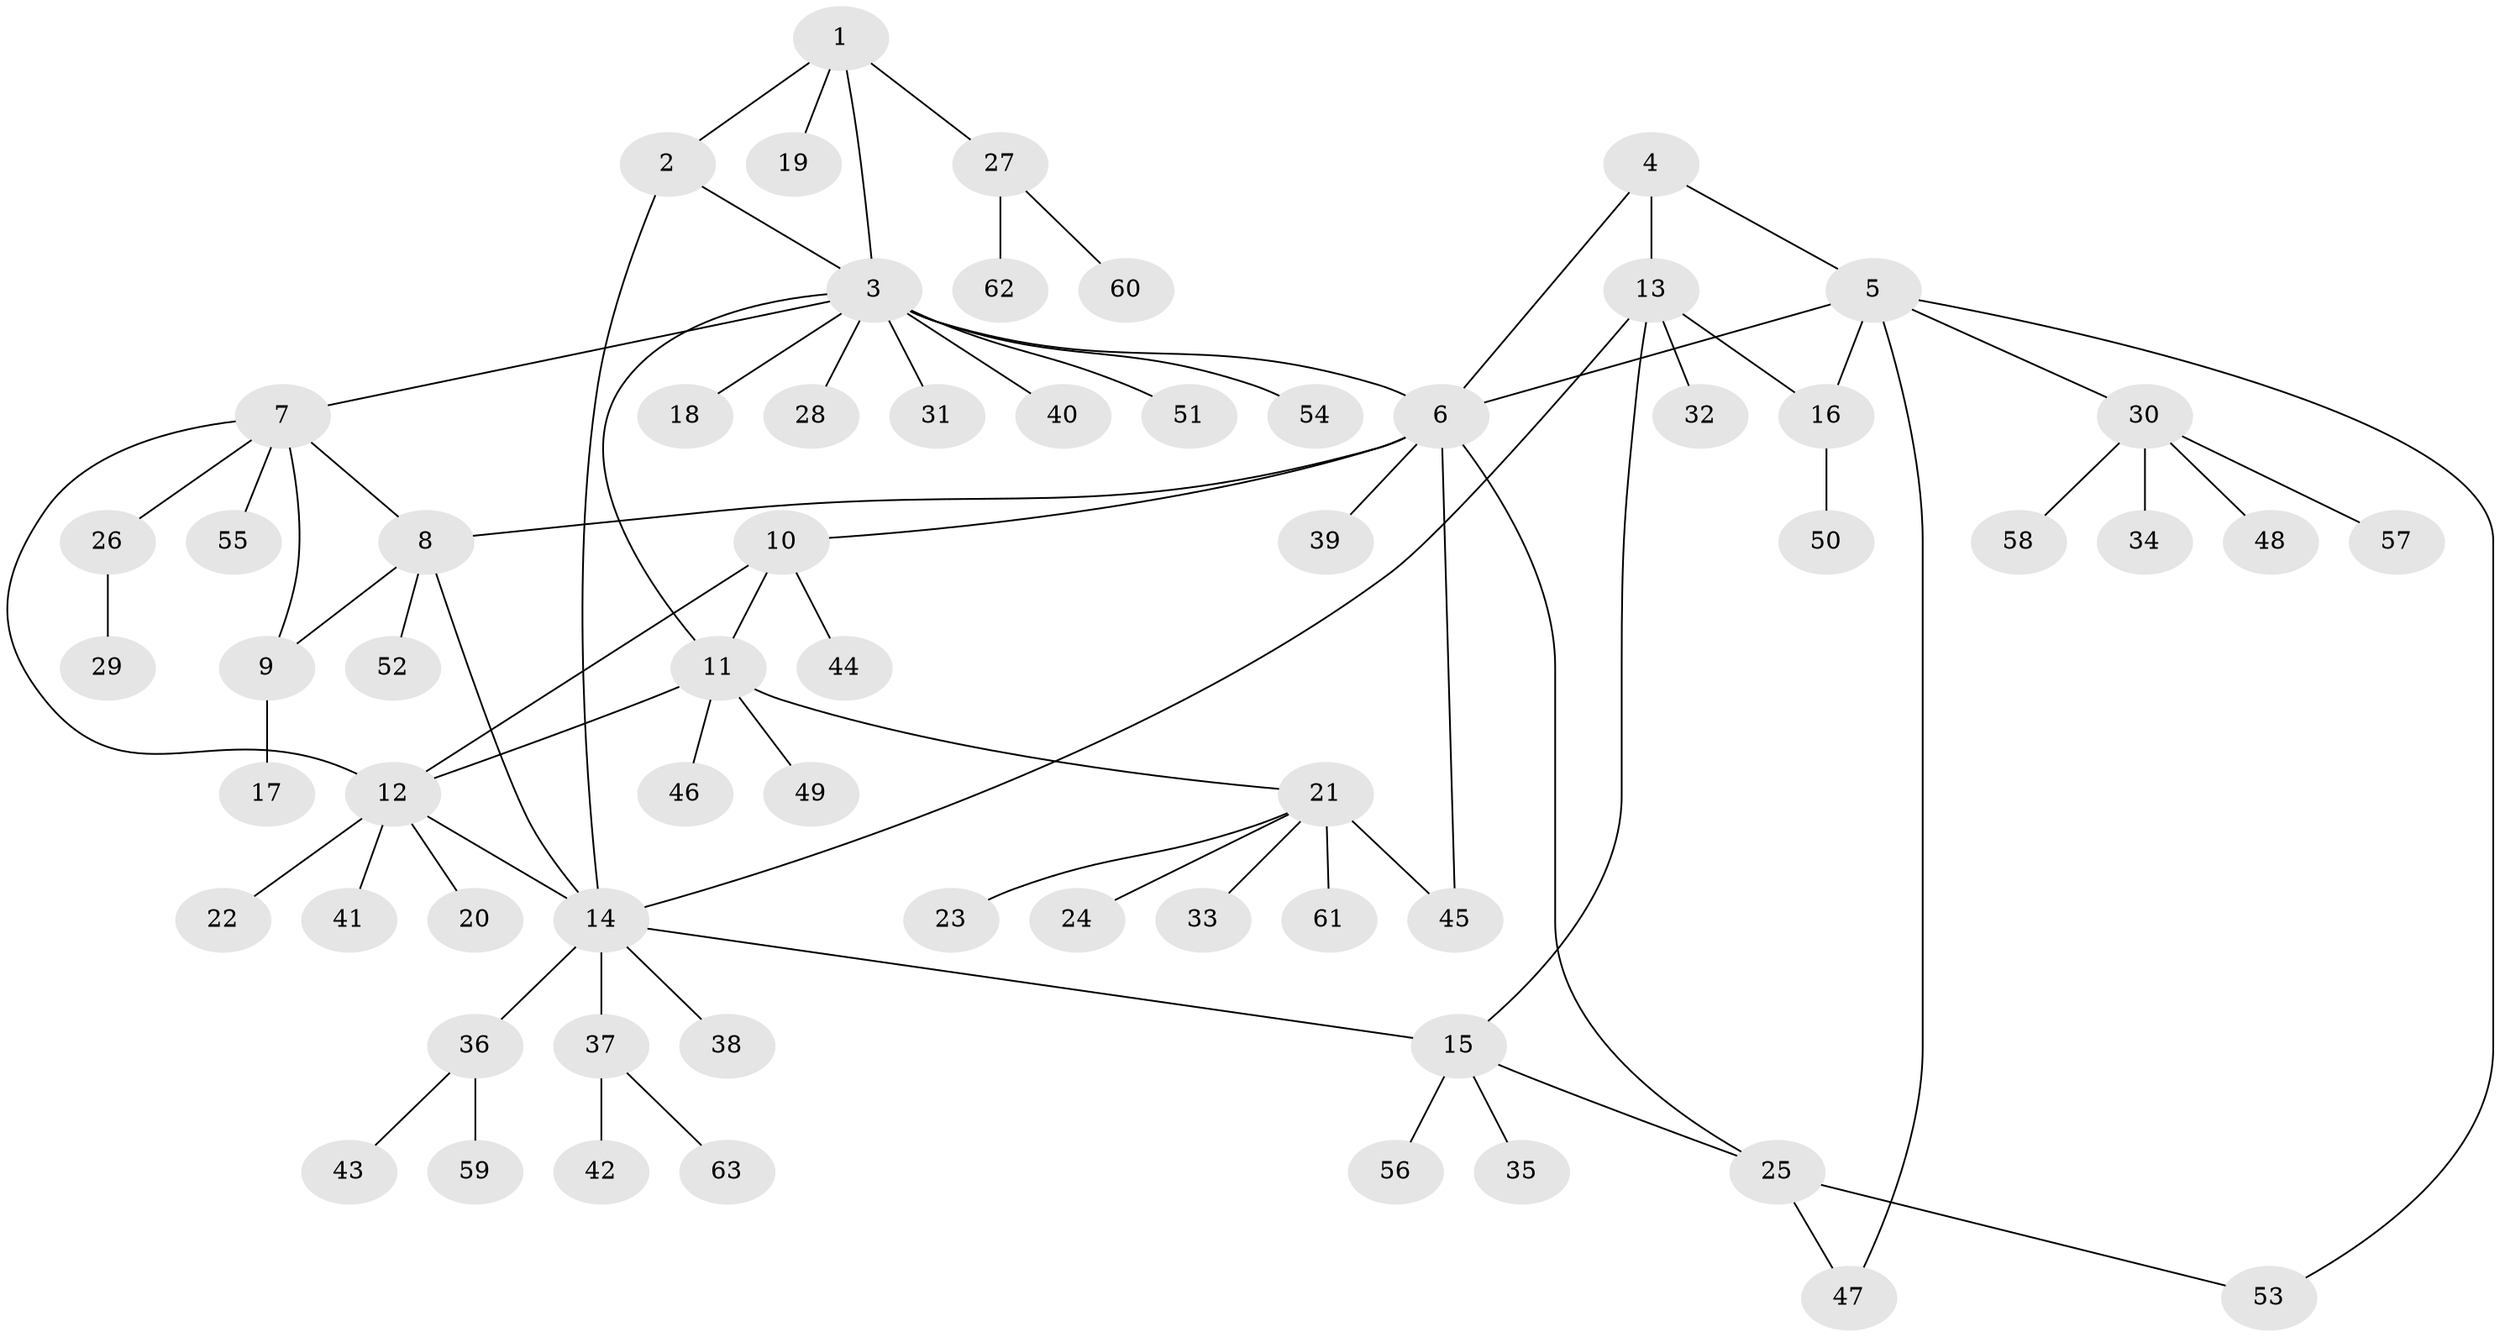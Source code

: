 // Generated by graph-tools (version 1.1) at 2025/02/03/09/25 03:02:33]
// undirected, 63 vertices, 78 edges
graph export_dot {
graph [start="1"]
  node [color=gray90,style=filled];
  1;
  2;
  3;
  4;
  5;
  6;
  7;
  8;
  9;
  10;
  11;
  12;
  13;
  14;
  15;
  16;
  17;
  18;
  19;
  20;
  21;
  22;
  23;
  24;
  25;
  26;
  27;
  28;
  29;
  30;
  31;
  32;
  33;
  34;
  35;
  36;
  37;
  38;
  39;
  40;
  41;
  42;
  43;
  44;
  45;
  46;
  47;
  48;
  49;
  50;
  51;
  52;
  53;
  54;
  55;
  56;
  57;
  58;
  59;
  60;
  61;
  62;
  63;
  1 -- 2;
  1 -- 3;
  1 -- 19;
  1 -- 27;
  2 -- 3;
  2 -- 14;
  3 -- 6;
  3 -- 7;
  3 -- 11;
  3 -- 18;
  3 -- 28;
  3 -- 31;
  3 -- 40;
  3 -- 51;
  3 -- 54;
  4 -- 5;
  4 -- 6;
  4 -- 13;
  5 -- 6;
  5 -- 16;
  5 -- 30;
  5 -- 47;
  5 -- 53;
  6 -- 8;
  6 -- 10;
  6 -- 25;
  6 -- 39;
  6 -- 45;
  7 -- 8;
  7 -- 9;
  7 -- 12;
  7 -- 26;
  7 -- 55;
  8 -- 9;
  8 -- 14;
  8 -- 52;
  9 -- 17;
  10 -- 11;
  10 -- 12;
  10 -- 44;
  11 -- 12;
  11 -- 21;
  11 -- 46;
  11 -- 49;
  12 -- 14;
  12 -- 20;
  12 -- 22;
  12 -- 41;
  13 -- 14;
  13 -- 15;
  13 -- 16;
  13 -- 32;
  14 -- 15;
  14 -- 36;
  14 -- 37;
  14 -- 38;
  15 -- 25;
  15 -- 35;
  15 -- 56;
  16 -- 50;
  21 -- 23;
  21 -- 24;
  21 -- 33;
  21 -- 45;
  21 -- 61;
  25 -- 47;
  25 -- 53;
  26 -- 29;
  27 -- 60;
  27 -- 62;
  30 -- 34;
  30 -- 48;
  30 -- 57;
  30 -- 58;
  36 -- 43;
  36 -- 59;
  37 -- 42;
  37 -- 63;
}
